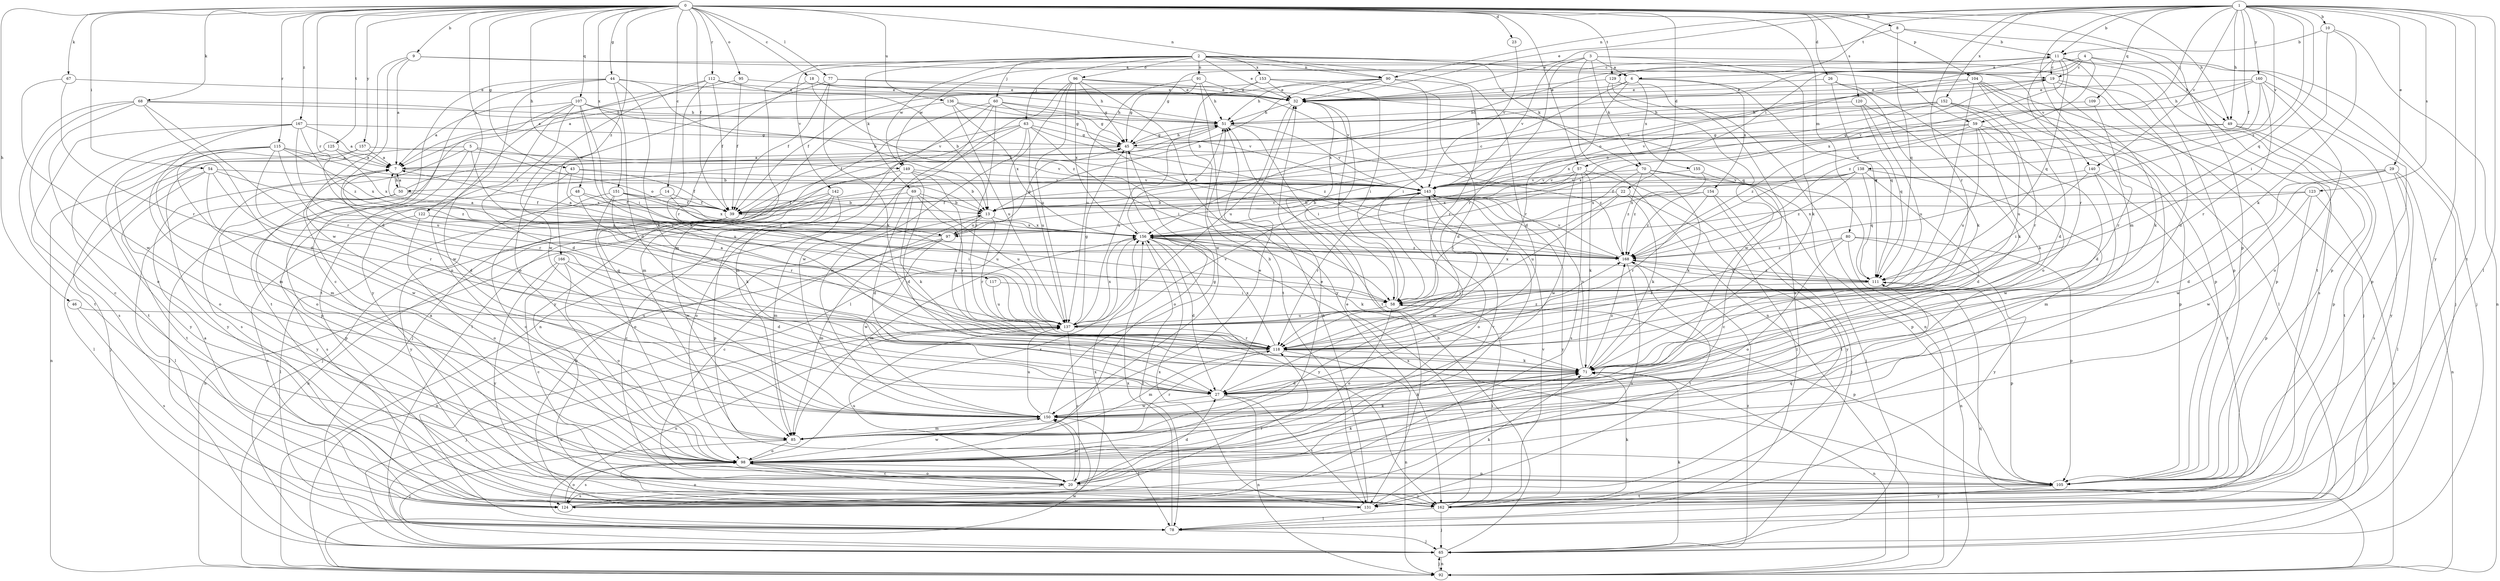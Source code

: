 strict digraph  {
0;
1;
2;
3;
4;
5;
6;
7;
8;
9;
10;
11;
13;
14;
18;
19;
20;
22;
23;
26;
27;
29;
32;
39;
43;
44;
45;
46;
48;
49;
50;
51;
54;
57;
58;
59;
60;
63;
65;
67;
68;
69;
70;
71;
77;
78;
80;
85;
90;
91;
92;
95;
96;
97;
98;
104;
105;
107;
109;
111;
112;
115;
117;
118;
120;
122;
123;
124;
125;
129;
131;
136;
137;
138;
140;
142;
143;
149;
150;
151;
152;
153;
154;
155;
156;
157;
160;
162;
166;
167;
168;
0 -> 8  [label=b];
0 -> 9  [label=b];
0 -> 14  [label=c];
0 -> 18  [label=c];
0 -> 22  [label=d];
0 -> 23  [label=d];
0 -> 26  [label=d];
0 -> 39  [label=f];
0 -> 43  [label=g];
0 -> 44  [label=g];
0 -> 46  [label=h];
0 -> 48  [label=h];
0 -> 49  [label=h];
0 -> 54  [label=i];
0 -> 57  [label=i];
0 -> 67  [label=k];
0 -> 68  [label=k];
0 -> 77  [label=l];
0 -> 80  [label=m];
0 -> 90  [label=n];
0 -> 95  [label=o];
0 -> 104  [label=p];
0 -> 105  [label=p];
0 -> 107  [label=q];
0 -> 112  [label=r];
0 -> 115  [label=r];
0 -> 117  [label=r];
0 -> 120  [label=s];
0 -> 122  [label=s];
0 -> 125  [label=t];
0 -> 129  [label=t];
0 -> 136  [label=u];
0 -> 151  [label=x];
0 -> 157  [label=y];
0 -> 166  [label=z];
0 -> 167  [label=z];
1 -> 10  [label=b];
1 -> 11  [label=b];
1 -> 29  [label=e];
1 -> 32  [label=e];
1 -> 39  [label=f];
1 -> 49  [label=h];
1 -> 59  [label=j];
1 -> 78  [label=l];
1 -> 85  [label=m];
1 -> 90  [label=n];
1 -> 109  [label=q];
1 -> 111  [label=q];
1 -> 118  [label=r];
1 -> 123  [label=s];
1 -> 129  [label=t];
1 -> 131  [label=t];
1 -> 138  [label=v];
1 -> 140  [label=v];
1 -> 152  [label=x];
1 -> 160  [label=y];
1 -> 162  [label=y];
1 -> 168  [label=z];
2 -> 27  [label=d];
2 -> 32  [label=e];
2 -> 59  [label=j];
2 -> 60  [label=j];
2 -> 63  [label=j];
2 -> 69  [label=k];
2 -> 70  [label=k];
2 -> 85  [label=m];
2 -> 90  [label=n];
2 -> 91  [label=n];
2 -> 96  [label=o];
2 -> 140  [label=v];
2 -> 142  [label=v];
2 -> 149  [label=w];
2 -> 153  [label=x];
3 -> 6  [label=a];
3 -> 70  [label=k];
3 -> 71  [label=k];
3 -> 92  [label=n];
3 -> 105  [label=p];
3 -> 118  [label=r];
3 -> 143  [label=v];
3 -> 149  [label=w];
4 -> 6  [label=a];
4 -> 19  [label=c];
4 -> 49  [label=h];
4 -> 50  [label=h];
4 -> 57  [label=i];
4 -> 65  [label=j];
4 -> 168  [label=z];
5 -> 65  [label=j];
5 -> 97  [label=o];
5 -> 105  [label=p];
5 -> 124  [label=s];
5 -> 137  [label=u];
5 -> 149  [label=w];
6 -> 32  [label=e];
6 -> 111  [label=q];
6 -> 118  [label=r];
6 -> 154  [label=x];
6 -> 155  [label=x];
6 -> 156  [label=x];
7 -> 11  [label=b];
7 -> 50  [label=h];
7 -> 143  [label=v];
8 -> 11  [label=b];
8 -> 32  [label=e];
8 -> 111  [label=q];
8 -> 131  [label=t];
9 -> 6  [label=a];
9 -> 7  [label=a];
9 -> 19  [label=c];
9 -> 27  [label=d];
9 -> 150  [label=w];
10 -> 11  [label=b];
10 -> 58  [label=i];
10 -> 71  [label=k];
10 -> 92  [label=n];
11 -> 19  [label=c];
11 -> 27  [label=d];
11 -> 45  [label=g];
11 -> 65  [label=j];
11 -> 97  [label=o];
11 -> 105  [label=p];
11 -> 111  [label=q];
11 -> 118  [label=r];
11 -> 156  [label=x];
13 -> 19  [label=c];
13 -> 20  [label=c];
13 -> 97  [label=o];
13 -> 118  [label=r];
13 -> 143  [label=v];
13 -> 156  [label=x];
14 -> 39  [label=f];
14 -> 137  [label=u];
14 -> 162  [label=y];
18 -> 32  [label=e];
18 -> 51  [label=h];
18 -> 118  [label=r];
18 -> 168  [label=z];
19 -> 32  [label=e];
19 -> 71  [label=k];
19 -> 97  [label=o];
19 -> 105  [label=p];
19 -> 124  [label=s];
20 -> 27  [label=d];
20 -> 71  [label=k];
20 -> 98  [label=o];
20 -> 111  [label=q];
20 -> 124  [label=s];
20 -> 137  [label=u];
20 -> 150  [label=w];
20 -> 162  [label=y];
22 -> 13  [label=b];
22 -> 58  [label=i];
22 -> 71  [label=k];
22 -> 131  [label=t];
22 -> 137  [label=u];
23 -> 143  [label=v];
26 -> 32  [label=e];
26 -> 71  [label=k];
26 -> 98  [label=o];
26 -> 111  [label=q];
27 -> 51  [label=h];
27 -> 92  [label=n];
27 -> 131  [label=t];
27 -> 150  [label=w];
29 -> 27  [label=d];
29 -> 78  [label=l];
29 -> 92  [label=n];
29 -> 124  [label=s];
29 -> 143  [label=v];
29 -> 150  [label=w];
32 -> 51  [label=h];
32 -> 131  [label=t];
32 -> 137  [label=u];
39 -> 78  [label=l];
39 -> 150  [label=w];
39 -> 156  [label=x];
43 -> 39  [label=f];
43 -> 65  [label=j];
43 -> 143  [label=v];
43 -> 156  [label=x];
44 -> 13  [label=b];
44 -> 20  [label=c];
44 -> 27  [label=d];
44 -> 32  [label=e];
44 -> 71  [label=k];
44 -> 98  [label=o];
44 -> 131  [label=t];
45 -> 7  [label=a];
45 -> 51  [label=h];
45 -> 98  [label=o];
45 -> 168  [label=z];
46 -> 124  [label=s];
46 -> 137  [label=u];
48 -> 39  [label=f];
48 -> 98  [label=o];
48 -> 118  [label=r];
48 -> 156  [label=x];
49 -> 39  [label=f];
49 -> 45  [label=g];
49 -> 105  [label=p];
49 -> 131  [label=t];
49 -> 162  [label=y];
50 -> 7  [label=a];
50 -> 39  [label=f];
50 -> 51  [label=h];
50 -> 78  [label=l];
50 -> 105  [label=p];
50 -> 162  [label=y];
51 -> 45  [label=g];
51 -> 58  [label=i];
51 -> 137  [label=u];
51 -> 143  [label=v];
54 -> 78  [label=l];
54 -> 118  [label=r];
54 -> 131  [label=t];
54 -> 143  [label=v];
54 -> 150  [label=w];
54 -> 168  [label=z];
57 -> 71  [label=k];
57 -> 78  [label=l];
57 -> 124  [label=s];
57 -> 143  [label=v];
57 -> 150  [label=w];
57 -> 156  [label=x];
58 -> 32  [label=e];
58 -> 98  [label=o];
58 -> 105  [label=p];
58 -> 137  [label=u];
59 -> 27  [label=d];
59 -> 45  [label=g];
59 -> 71  [label=k];
59 -> 105  [label=p];
59 -> 137  [label=u];
59 -> 156  [label=x];
59 -> 168  [label=z];
60 -> 45  [label=g];
60 -> 51  [label=h];
60 -> 85  [label=m];
60 -> 118  [label=r];
60 -> 143  [label=v];
60 -> 150  [label=w];
60 -> 162  [label=y];
63 -> 39  [label=f];
63 -> 45  [label=g];
63 -> 58  [label=i];
63 -> 65  [label=j];
63 -> 78  [label=l];
63 -> 137  [label=u];
63 -> 150  [label=w];
63 -> 168  [label=z];
65 -> 51  [label=h];
65 -> 71  [label=k];
65 -> 92  [label=n];
65 -> 137  [label=u];
65 -> 168  [label=z];
67 -> 32  [label=e];
67 -> 118  [label=r];
67 -> 150  [label=w];
68 -> 20  [label=c];
68 -> 27  [label=d];
68 -> 45  [label=g];
68 -> 51  [label=h];
68 -> 98  [label=o];
68 -> 118  [label=r];
68 -> 131  [label=t];
69 -> 13  [label=b];
69 -> 27  [label=d];
69 -> 71  [label=k];
69 -> 92  [label=n];
69 -> 118  [label=r];
69 -> 137  [label=u];
70 -> 65  [label=j];
70 -> 71  [label=k];
70 -> 105  [label=p];
70 -> 143  [label=v];
70 -> 156  [label=x];
70 -> 168  [label=z];
71 -> 27  [label=d];
71 -> 92  [label=n];
71 -> 143  [label=v];
71 -> 168  [label=z];
77 -> 32  [label=e];
77 -> 39  [label=f];
77 -> 71  [label=k];
77 -> 98  [label=o];
77 -> 143  [label=v];
78 -> 65  [label=j];
78 -> 137  [label=u];
78 -> 156  [label=x];
80 -> 92  [label=n];
80 -> 98  [label=o];
80 -> 105  [label=p];
80 -> 118  [label=r];
80 -> 162  [label=y];
80 -> 168  [label=z];
85 -> 32  [label=e];
85 -> 65  [label=j];
85 -> 71  [label=k];
85 -> 98  [label=o];
85 -> 118  [label=r];
90 -> 13  [label=b];
90 -> 32  [label=e];
90 -> 39  [label=f];
90 -> 51  [label=h];
90 -> 58  [label=i];
90 -> 118  [label=r];
91 -> 32  [label=e];
91 -> 45  [label=g];
91 -> 51  [label=h];
91 -> 137  [label=u];
91 -> 162  [label=y];
92 -> 65  [label=j];
92 -> 111  [label=q];
92 -> 150  [label=w];
95 -> 7  [label=a];
95 -> 32  [label=e];
95 -> 39  [label=f];
96 -> 32  [label=e];
96 -> 45  [label=g];
96 -> 78  [label=l];
96 -> 92  [label=n];
96 -> 111  [label=q];
96 -> 131  [label=t];
96 -> 137  [label=u];
96 -> 156  [label=x];
97 -> 7  [label=a];
97 -> 45  [label=g];
97 -> 85  [label=m];
97 -> 92  [label=n];
97 -> 150  [label=w];
98 -> 7  [label=a];
98 -> 20  [label=c];
98 -> 32  [label=e];
98 -> 105  [label=p];
98 -> 124  [label=s];
98 -> 143  [label=v];
98 -> 150  [label=w];
98 -> 156  [label=x];
98 -> 162  [label=y];
104 -> 27  [label=d];
104 -> 32  [label=e];
104 -> 58  [label=i];
104 -> 65  [label=j];
104 -> 78  [label=l];
104 -> 105  [label=p];
104 -> 143  [label=v];
105 -> 131  [label=t];
105 -> 156  [label=x];
105 -> 162  [label=y];
107 -> 7  [label=a];
107 -> 27  [label=d];
107 -> 51  [label=h];
107 -> 58  [label=i];
107 -> 118  [label=r];
107 -> 131  [label=t];
107 -> 143  [label=v];
107 -> 150  [label=w];
109 -> 51  [label=h];
109 -> 118  [label=r];
111 -> 58  [label=i];
111 -> 105  [label=p];
111 -> 156  [label=x];
111 -> 168  [label=z];
112 -> 13  [label=b];
112 -> 32  [label=e];
112 -> 39  [label=f];
112 -> 71  [label=k];
112 -> 150  [label=w];
112 -> 162  [label=y];
115 -> 7  [label=a];
115 -> 13  [label=b];
115 -> 27  [label=d];
115 -> 85  [label=m];
115 -> 98  [label=o];
115 -> 118  [label=r];
115 -> 156  [label=x];
115 -> 162  [label=y];
117 -> 58  [label=i];
117 -> 137  [label=u];
118 -> 71  [label=k];
118 -> 85  [label=m];
118 -> 92  [label=n];
118 -> 156  [label=x];
118 -> 168  [label=z];
120 -> 51  [label=h];
120 -> 71  [label=k];
120 -> 111  [label=q];
120 -> 137  [label=u];
122 -> 58  [label=i];
122 -> 98  [label=o];
122 -> 124  [label=s];
122 -> 156  [label=x];
123 -> 13  [label=b];
123 -> 92  [label=n];
123 -> 105  [label=p];
123 -> 150  [label=w];
123 -> 156  [label=x];
124 -> 7  [label=a];
124 -> 98  [label=o];
124 -> 118  [label=r];
124 -> 156  [label=x];
125 -> 7  [label=a];
125 -> 98  [label=o];
125 -> 156  [label=x];
129 -> 32  [label=e];
129 -> 92  [label=n];
129 -> 124  [label=s];
129 -> 150  [label=w];
131 -> 13  [label=b];
131 -> 51  [label=h];
131 -> 71  [label=k];
131 -> 98  [label=o];
131 -> 156  [label=x];
136 -> 51  [label=h];
136 -> 85  [label=m];
136 -> 137  [label=u];
136 -> 156  [label=x];
136 -> 168  [label=z];
137 -> 7  [label=a];
137 -> 20  [label=c];
137 -> 45  [label=g];
137 -> 65  [label=j];
137 -> 118  [label=r];
137 -> 143  [label=v];
137 -> 156  [label=x];
138 -> 27  [label=d];
138 -> 39  [label=f];
138 -> 85  [label=m];
138 -> 111  [label=q];
138 -> 143  [label=v];
138 -> 156  [label=x];
138 -> 168  [label=z];
140 -> 58  [label=i];
140 -> 131  [label=t];
140 -> 143  [label=v];
140 -> 150  [label=w];
142 -> 20  [label=c];
142 -> 39  [label=f];
142 -> 85  [label=m];
142 -> 92  [label=n];
142 -> 105  [label=p];
143 -> 13  [label=b];
143 -> 20  [label=c];
143 -> 85  [label=m];
143 -> 98  [label=o];
143 -> 118  [label=r];
143 -> 162  [label=y];
149 -> 13  [label=b];
149 -> 27  [label=d];
149 -> 65  [label=j];
149 -> 71  [label=k];
149 -> 98  [label=o];
149 -> 143  [label=v];
150 -> 45  [label=g];
150 -> 71  [label=k];
150 -> 78  [label=l];
150 -> 85  [label=m];
150 -> 137  [label=u];
151 -> 13  [label=b];
151 -> 39  [label=f];
151 -> 71  [label=k];
151 -> 98  [label=o];
151 -> 124  [label=s];
151 -> 168  [label=z];
152 -> 51  [label=h];
152 -> 98  [label=o];
152 -> 118  [label=r];
152 -> 137  [label=u];
152 -> 143  [label=v];
152 -> 156  [label=x];
153 -> 7  [label=a];
153 -> 27  [label=d];
153 -> 32  [label=e];
153 -> 58  [label=i];
153 -> 150  [label=w];
154 -> 39  [label=f];
154 -> 65  [label=j];
154 -> 118  [label=r];
154 -> 162  [label=y];
154 -> 168  [label=z];
155 -> 20  [label=c];
155 -> 143  [label=v];
155 -> 168  [label=z];
156 -> 7  [label=a];
156 -> 27  [label=d];
156 -> 51  [label=h];
156 -> 71  [label=k];
156 -> 78  [label=l];
156 -> 85  [label=m];
156 -> 162  [label=y];
156 -> 168  [label=z];
157 -> 7  [label=a];
157 -> 92  [label=n];
157 -> 143  [label=v];
157 -> 162  [label=y];
160 -> 32  [label=e];
160 -> 51  [label=h];
160 -> 98  [label=o];
160 -> 105  [label=p];
160 -> 118  [label=r];
160 -> 143  [label=v];
160 -> 168  [label=z];
162 -> 32  [label=e];
162 -> 58  [label=i];
162 -> 65  [label=j];
162 -> 71  [label=k];
162 -> 78  [label=l];
162 -> 143  [label=v];
166 -> 20  [label=c];
166 -> 27  [label=d];
166 -> 98  [label=o];
166 -> 111  [label=q];
166 -> 162  [label=y];
167 -> 7  [label=a];
167 -> 45  [label=g];
167 -> 85  [label=m];
167 -> 124  [label=s];
167 -> 131  [label=t];
167 -> 137  [label=u];
167 -> 168  [label=z];
168 -> 111  [label=q];
168 -> 124  [label=s];
168 -> 131  [label=t];
168 -> 143  [label=v];
}
